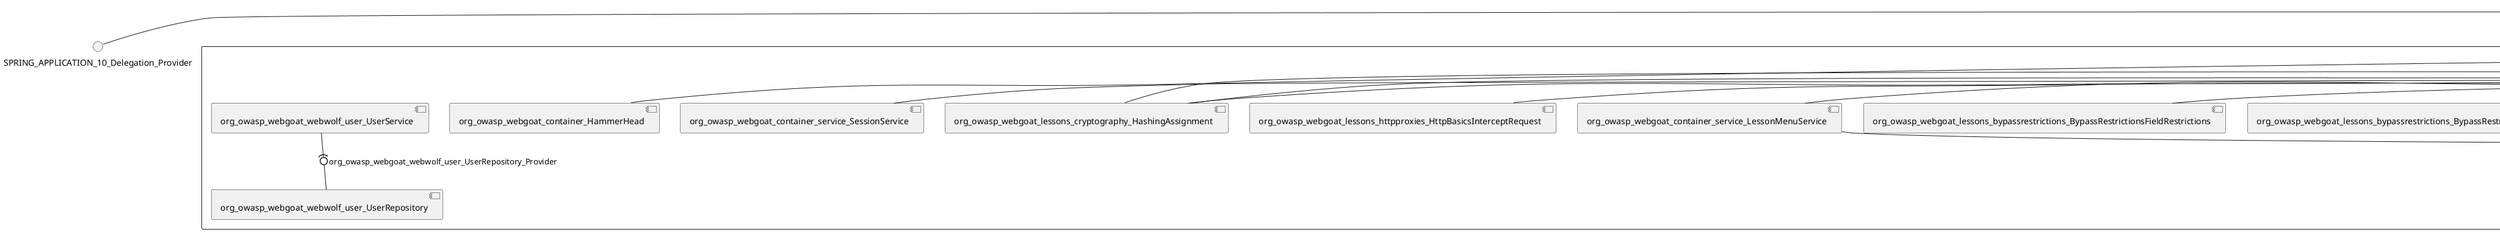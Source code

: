 @startuml
skinparam fixCircleLabelOverlapping true
skinparam componentStyle uml2
() SPRING_APPLICATION_10_Delegation_Provider
() SPRING_APPLICATION_11_Delegation_Provider
() SPRING_APPLICATION_2_Delegation_Provider
() SPRING_APPLICATION_3_Delegation_Provider
() SPRING_APPLICATION_4_Delegation_Provider
() SPRING_APPLICATION_5_Delegation_Provider
() SPRING_APPLICATION_6_Delegation_Provider
() SPRING_APPLICATION_7_Delegation_Provider
() SPRING_APPLICATION_8_Delegation_Provider
() SPRING_APPLICATION_9_Delegation_Provider
() SPRING_APPLICATION_BypassRestrictions_FieldRestrictions_POST_Delegation_Provider
() SPRING_APPLICATION_BypassRestrictions_frontendValidation_POST_Delegation_Provider
() SPRING_APPLICATION_ChromeDevTools_dummy_POST_Delegation_Provider
() SPRING_APPLICATION_ChromeDevTools_network_POST_Delegation_Provider
() SPRING_APPLICATION_CrossSiteScriptingStored_stored_xss_POST_Delegation_Provider
() SPRING_APPLICATION_CrossSiteScriptingStored_stored_xss_follow_up_POST_Delegation_Provider
() SPRING_APPLICATION_CrossSiteScripting_attack1_POST_Delegation_Provider
() SPRING_APPLICATION_CrossSiteScripting_attack3_POST_Delegation_Provider
() SPRING_APPLICATION_CrossSiteScripting_attack4_POST_Delegation_Provider
() SPRING_APPLICATION_CrossSiteScripting_attack5a_GET_Delegation_Provider
() SPRING_APPLICATION_CrossSiteScripting_attack6a_POST_Delegation_Provider
() SPRING_APPLICATION_CrossSiteScripting_dom_follow_up_POST_Delegation_Provider
() SPRING_APPLICATION_CrossSiteScripting_phone_home_xss_POST_Delegation_Provider
() SPRING_APPLICATION_CrossSiteScripting_quiz_GET_POST_Delegation_Provider
() SPRING_APPLICATION_Delegation_Provider
() SPRING_APPLICATION_GET_10_Delegation_Provider
() SPRING_APPLICATION_GET_11_Delegation_Provider
() SPRING_APPLICATION_GET_12_Delegation_Provider
() SPRING_APPLICATION_GET_13_Delegation_Provider
() SPRING_APPLICATION_GET_14_Delegation_Provider
() SPRING_APPLICATION_GET_2_Delegation_Provider
() SPRING_APPLICATION_GET_3_Delegation_Provider
() SPRING_APPLICATION_GET_4_Delegation_Provider
() SPRING_APPLICATION_GET_5_Delegation_Provider
() SPRING_APPLICATION_GET_6_Delegation_Provider
() SPRING_APPLICATION_GET_7_Delegation_Provider
() SPRING_APPLICATION_GET_8_Delegation_Provider
() SPRING_APPLICATION_GET_9_Delegation_Provider
() SPRING_APPLICATION_GET_Delegation_Provider
() SPRING_APPLICATION_HtmlTampering_task_POST_Delegation_Provider
() SPRING_APPLICATION_HttpBasics_attack1_POST_Delegation_Provider
() SPRING_APPLICATION_HttpBasics_attack2_POST_Delegation_Provider
() SPRING_APPLICATION_IDOR_diff_attributes_POST_Delegation_Provider
() SPRING_APPLICATION_IDOR_login_POST_Delegation_Provider
() SPRING_APPLICATION_IDOR_profile_alt_path_POST_Delegation_Provider
() SPRING_APPLICATION_InsecureDeserialization_task_POST_Delegation_Provider
() SPRING_APPLICATION_InsecureLogin_Delegation_Provider
() SPRING_APPLICATION_JWT_decode_POST_Delegation_Provider
() SPRING_APPLICATION_JWT_jku_Delegation_Provider
() SPRING_APPLICATION_JWT_kid_Delegation_Provider
() SPRING_APPLICATION_JWT_quiz_GET_POST_Delegation_Provider
() SPRING_APPLICATION_JWT_refresh_Delegation_Provider
() SPRING_APPLICATION_JWT_secret_POST_Delegation_Provider
() SPRING_APPLICATION_JWT_votings_Delegation_Provider
() SPRING_APPLICATION_LogSpoofing_log_bleeding_POST_Delegation_Provider
() SPRING_APPLICATION_LogSpoofing_log_spoofing_POST_Delegation_Provider
() SPRING_APPLICATION_POST_10_Delegation_Provider
() SPRING_APPLICATION_POST_11_Delegation_Provider
() SPRING_APPLICATION_POST_12_Delegation_Provider
() SPRING_APPLICATION_POST_13_Delegation_Provider
() SPRING_APPLICATION_POST_14_Delegation_Provider
() SPRING_APPLICATION_POST_15_Delegation_Provider
() SPRING_APPLICATION_POST_16_Delegation_Provider
() SPRING_APPLICATION_POST_17_Delegation_Provider
() SPRING_APPLICATION_POST_18_Delegation_Provider
() SPRING_APPLICATION_POST_2_Delegation_Provider
() SPRING_APPLICATION_POST_3_Delegation_Provider
() SPRING_APPLICATION_POST_4_Delegation_Provider
() SPRING_APPLICATION_POST_5_Delegation_Provider
() SPRING_APPLICATION_POST_6_Delegation_Provider
() SPRING_APPLICATION_POST_7_Delegation_Provider
() SPRING_APPLICATION_POST_8_Delegation_Provider
() SPRING_APPLICATION_POST_9_Delegation_Provider
() SPRING_APPLICATION_POST_Delegation_Provider
() SPRING_APPLICATION_PUT_Delegation_Provider
() SPRING_APPLICATION_PasswordReset_ForgotPassword_create_password_reset_link_POST_Delegation_Provider
() SPRING_APPLICATION_PasswordReset_SecurityQuestions_POST_Delegation_Provider
() SPRING_APPLICATION_PasswordReset_reset_Delegation_Provider
() SPRING_APPLICATION_PasswordReset_simple_mail_reset_POST_Delegation_Provider
() SPRING_APPLICATION_PathTraversal_profile_picture_GET_Delegation_Provider
() SPRING_APPLICATION_PathTraversal_profile_picture_fix_GET_Delegation_Provider
() SPRING_APPLICATION_PathTraversal_profile_upload_POST_Delegation_Provider
() SPRING_APPLICATION_PathTraversal_profile_upload_fix_POST_Delegation_Provider
() SPRING_APPLICATION_PathTraversal_profile_upload_remove_user_input_POST_Delegation_Provider
() SPRING_APPLICATION_PathTraversal_random_POST_Delegation_Provider
() SPRING_APPLICATION_PathTraversal_random_picture_GET_Delegation_Provider
() SPRING_APPLICATION_PathTraversal_zip_slip_Delegation_Provider
() SPRING_APPLICATION_SSRF_task1_POST_Delegation_Provider
() SPRING_APPLICATION_SSRF_task2_POST_Delegation_Provider
() SPRING_APPLICATION_SecurePasswords_assignment_POST_Delegation_Provider
() SPRING_APPLICATION_SqlInjectionAdvanced_attack6a_POST_Delegation_Provider
() SPRING_APPLICATION_SqlInjectionAdvanced_attack6b_POST_Delegation_Provider
() SPRING_APPLICATION_SqlInjectionAdvanced_challenge_Login_POST_Delegation_Provider
() SPRING_APPLICATION_SqlInjectionAdvanced_challenge_PUT_Delegation_Provider
() SPRING_APPLICATION_SqlInjectionAdvanced_quiz_GET_POST_Delegation_Provider
() SPRING_APPLICATION_SqlInjectionMitigations_attack10a_POST_Delegation_Provider
() SPRING_APPLICATION_SqlInjectionMitigations_attack10b_POST_Delegation_Provider
() SPRING_APPLICATION_SqlInjectionMitigations_attack12a_POST_Delegation_Provider
() SPRING_APPLICATION_SqlInjectionMitigations_servers_GET_Delegation_Provider
() SPRING_APPLICATION_SqlInjection_assignment5a_POST_Delegation_Provider
() SPRING_APPLICATION_SqlInjection_assignment5b_POST_Delegation_Provider
() SPRING_APPLICATION_SqlInjection_attack10_POST_Delegation_Provider
() SPRING_APPLICATION_SqlInjection_attack2_POST_Delegation_Provider
() SPRING_APPLICATION_SqlInjection_attack3_POST_Delegation_Provider
() SPRING_APPLICATION_SqlInjection_attack4_POST_Delegation_Provider
() SPRING_APPLICATION_SqlInjection_attack5_POST_Delegation_Provider
() SPRING_APPLICATION_SqlInjection_attack8_POST_Delegation_Provider
() SPRING_APPLICATION_SqlInjection_attack9_POST_Delegation_Provider
() SPRING_APPLICATION_SqlOnlyInputValidationOnKeywords_attack_POST_Delegation_Provider
() SPRING_APPLICATION_SqlOnlyInputValidation_attack_POST_Delegation_Provider
() SPRING_APPLICATION_VulnerableComponents_attack1_POST_Delegation_Provider
() SPRING_APPLICATION_WebWolf_GET_Delegation_Provider
() SPRING_APPLICATION_WebWolf_landing_Delegation_Provider
() SPRING_APPLICATION_WebWolf_mail_Delegation_Provider
() SPRING_APPLICATION_challenge_1_POST_Delegation_Provider
() SPRING_APPLICATION_challenge_5_POST_Delegation_Provider
() SPRING_APPLICATION_challenge_7_Delegation_Provider
() SPRING_APPLICATION_challenge_8_Delegation_Provider
() SPRING_APPLICATION_challenge_logo_Delegation_Provider
() SPRING_APPLICATION_cia_quiz_GET_POST_Delegation_Provider
() SPRING_APPLICATION_clientSideFiltering_attack1_POST_Delegation_Provider
() SPRING_APPLICATION_clientSideFiltering_challenge_store_coupons_GET_Delegation_Provider
() SPRING_APPLICATION_clientSideFiltering_getItForFree_POST_Delegation_Provider
() SPRING_APPLICATION_clientSideFiltering_salaries_GET_Delegation_Provider
() SPRING_APPLICATION_crypto_encoding_basic_auth_POST_Delegation_Provider
() SPRING_APPLICATION_crypto_encoding_xor_POST_Delegation_Provider
() SPRING_APPLICATION_crypto_hashing_POST_Delegation_Provider
() SPRING_APPLICATION_crypto_secure_defaults_POST_Delegation_Provider
() SPRING_APPLICATION_crypto_signing_verify_POST_Delegation_Provider
() SPRING_APPLICATION_csrf_feedback_message_POST_Delegation_Provider
() SPRING_APPLICATION_csrf_review_POST_Delegation_Provider
() SPRING_APPLICATION_files_GET_Delegation_Provider
() SPRING_APPLICATION_fileupload_POST_Delegation_Provider
() SPRING_APPLICATION_jwt_Delegation_Provider
() SPRING_APPLICATION_landing_Delegation_Provider
() SPRING_APPLICATION_lesson_template_Delegation_Provider
() SPRING_APPLICATION_login_oauth_mvc_GET_Delegation_Provider
() SPRING_APPLICATION_mail_DELETE_GET_POST_Delegation_Provider
() SPRING_APPLICATION_register_mvc_POST_Delegation_Provider
() SPRING_APPLICATION_registration_GET_Delegation_Provider
() SPRING_APPLICATION_requests_GET_Delegation_Provider
() SPRING_APPLICATION_scoreboard_data_GET_Delegation_Provider
() SPRING_APPLICATION_server_directory_GET_Delegation_Provider
() SPRING_APPLICATION_service_debug_labels_mvc_Delegation_Provider
() SPRING_APPLICATION_service_lessonoverview_mvc_GET_Delegation_Provider
() SPRING_APPLICATION_xxe_comments_GET_Delegation_Provider
rectangle System {
[org_owasp_webgoat_container_HammerHead] [[webgoat-webgoat.repository#_dqiKiLgxEe-AtaUvUV8ZNQ]]
[org_owasp_webgoat_container_WebWolfRedirect] [[webgoat-webgoat.repository#_dqiKiLgxEe-AtaUvUV8ZNQ]]
[org_owasp_webgoat_container_controller_StartLesson] [[webgoat-webgoat.repository#_dqiKiLgxEe-AtaUvUV8ZNQ]]
[org_owasp_webgoat_container_controller_Welcome] [[webgoat-webgoat.repository#_dqiKiLgxEe-AtaUvUV8ZNQ]]
[org_owasp_webgoat_container_i18n_PluginMessages_Provider] [[webgoat-webgoat.repository#_dqiKiLgxEe-AtaUvUV8ZNQ]]
[org_owasp_webgoat_container_report_ReportCardController] [[webgoat-webgoat.repository#_dqiKiLgxEe-AtaUvUV8ZNQ]]
[org_owasp_webgoat_container_service_EnvironmentService] [[webgoat-webgoat.repository#_dqiKiLgxEe-AtaUvUV8ZNQ]]
[org_owasp_webgoat_container_service_HintService] [[webgoat-webgoat.repository#_dqiKiLgxEe-AtaUvUV8ZNQ]]
[org_owasp_webgoat_container_service_LabelDebugService] [[webgoat-webgoat.repository#_dqiKiLgxEe-AtaUvUV8ZNQ]]
[org_owasp_webgoat_container_service_LabelService] [[webgoat-webgoat.repository#_dqiKiLgxEe-AtaUvUV8ZNQ]]
[org_owasp_webgoat_container_service_LessonInfoService] [[webgoat-webgoat.repository#_dqiKiLgxEe-AtaUvUV8ZNQ]]
[org_owasp_webgoat_container_service_LessonMenuService] [[webgoat-webgoat.repository#_dqiKiLgxEe-AtaUvUV8ZNQ]]
[org_owasp_webgoat_container_service_LessonProgressService] [[webgoat-webgoat.repository#_dqiKiLgxEe-AtaUvUV8ZNQ]]
[org_owasp_webgoat_container_service_RestartLessonService] [[webgoat-webgoat.repository#_dqiKiLgxEe-AtaUvUV8ZNQ]]
[org_owasp_webgoat_container_service_SessionService] [[webgoat-webgoat.repository#_dqiKiLgxEe-AtaUvUV8ZNQ]]
[org_owasp_webgoat_container_session_LessonSession_Provider] [[webgoat-webgoat.repository#_dqiKiLgxEe-AtaUvUV8ZNQ]]
[org_owasp_webgoat_container_users_RegistrationController] [[webgoat-webgoat.repository#_dqiKiLgxEe-AtaUvUV8ZNQ]]
[org_owasp_webgoat_container_users_Scoreboard] [[webgoat-webgoat.repository#_dqiKiLgxEe-AtaUvUV8ZNQ]]
[org_owasp_webgoat_container_users_UserProgressRepository] [[webgoat-webgoat.repository#_dqiKiLgxEe-AtaUvUV8ZNQ]]
[org_owasp_webgoat_container_users_UserRepository] [[webgoat-webgoat.repository#_dqiKiLgxEe-AtaUvUV8ZNQ]]
[org_owasp_webgoat_container_users_UserService] [[webgoat-webgoat.repository#_dqiKiLgxEe-AtaUvUV8ZNQ]]
[org_owasp_webgoat_lessons_authbypass_VerifyAccount] [[webgoat-webgoat.repository#_dqiKiLgxEe-AtaUvUV8ZNQ]]
[org_owasp_webgoat_lessons_bypassrestrictions_BypassRestrictionsFieldRestrictions] [[webgoat-webgoat.repository#_dqiKiLgxEe-AtaUvUV8ZNQ]]
[org_owasp_webgoat_lessons_bypassrestrictions_BypassRestrictionsFrontendValidation] [[webgoat-webgoat.repository#_dqiKiLgxEe-AtaUvUV8ZNQ]]
[org_owasp_webgoat_lessons_challenges_FlagController] [[webgoat-webgoat.repository#_dqiKiLgxEe-AtaUvUV8ZNQ]]
[org_owasp_webgoat_lessons_challenges_challenge1_Assignment1] [[webgoat-webgoat.repository#_dqiKiLgxEe-AtaUvUV8ZNQ]]
[org_owasp_webgoat_lessons_challenges_challenge1_ImageServlet] [[webgoat-webgoat.repository#_dqiKiLgxEe-AtaUvUV8ZNQ]]
[org_owasp_webgoat_lessons_challenges_challenge5_Assignment5] [[webgoat-webgoat.repository#_dqiKiLgxEe-AtaUvUV8ZNQ]]
[org_owasp_webgoat_lessons_challenges_challenge7_Assignment7] [[webgoat-webgoat.repository#_dqiKiLgxEe-AtaUvUV8ZNQ]]
[org_owasp_webgoat_lessons_challenges_challenge8_Assignment8] [[webgoat-webgoat.repository#_dqiKiLgxEe-AtaUvUV8ZNQ]]
[org_owasp_webgoat_lessons_chromedevtools_NetworkDummy] [[webgoat-webgoat.repository#_dqiKiLgxEe-AtaUvUV8ZNQ]]
[org_owasp_webgoat_lessons_chromedevtools_NetworkLesson] [[webgoat-webgoat.repository#_dqiKiLgxEe-AtaUvUV8ZNQ]]
[org_owasp_webgoat_lessons_cia_CIAQuiz] [[webgoat-webgoat.repository#_dqiKiLgxEe-AtaUvUV8ZNQ]]
[org_owasp_webgoat_lessons_clientsidefiltering_ClientSideFilteringAssignment] [[webgoat-webgoat.repository#_dqiKiLgxEe-AtaUvUV8ZNQ]]
[org_owasp_webgoat_lessons_clientsidefiltering_ClientSideFilteringFreeAssignment] [[webgoat-webgoat.repository#_dqiKiLgxEe-AtaUvUV8ZNQ]]
[org_owasp_webgoat_lessons_clientsidefiltering_Salaries] [[webgoat-webgoat.repository#_dqiKiLgxEe-AtaUvUV8ZNQ]]
[org_owasp_webgoat_lessons_clientsidefiltering_ShopEndpoint] [[webgoat-webgoat.repository#_dqiKiLgxEe-AtaUvUV8ZNQ]]
[org_owasp_webgoat_lessons_cryptography_EncodingAssignment] [[webgoat-webgoat.repository#_dqiKiLgxEe-AtaUvUV8ZNQ]]
[org_owasp_webgoat_lessons_cryptography_HashingAssignment] [[webgoat-webgoat.repository#_dqiKiLgxEe-AtaUvUV8ZNQ]]
[org_owasp_webgoat_lessons_cryptography_SecureDefaultsAssignment] [[webgoat-webgoat.repository#_dqiKiLgxEe-AtaUvUV8ZNQ]]
[org_owasp_webgoat_lessons_cryptography_SigningAssignment] [[webgoat-webgoat.repository#_dqiKiLgxEe-AtaUvUV8ZNQ]]
[org_owasp_webgoat_lessons_cryptography_XOREncodingAssignment] [[webgoat-webgoat.repository#_dqiKiLgxEe-AtaUvUV8ZNQ]]
[org_owasp_webgoat_lessons_csrf_CSRFConfirmFlag1] [[webgoat-webgoat.repository#_dqiKiLgxEe-AtaUvUV8ZNQ]]
[org_owasp_webgoat_lessons_csrf_CSRFFeedback] [[webgoat-webgoat.repository#_dqiKiLgxEe-AtaUvUV8ZNQ]]
[org_owasp_webgoat_lessons_csrf_CSRFGetFlag] [[webgoat-webgoat.repository#_dqiKiLgxEe-AtaUvUV8ZNQ]]
[org_owasp_webgoat_lessons_csrf_CSRFLogin] [[webgoat-webgoat.repository#_dqiKiLgxEe-AtaUvUV8ZNQ]]
[org_owasp_webgoat_lessons_csrf_ForgedReviews] [[webgoat-webgoat.repository#_dqiKiLgxEe-AtaUvUV8ZNQ]]
[org_owasp_webgoat_lessons_deserialization_InsecureDeserializationTask] [[webgoat-webgoat.repository#_dqiKiLgxEe-AtaUvUV8ZNQ]]
[org_owasp_webgoat_lessons_hijacksession_HijackSessionAssignment] [[webgoat-webgoat.repository#_dqiKiLgxEe-AtaUvUV8ZNQ]]
[org_owasp_webgoat_lessons_htmltampering_HtmlTamperingTask] [[webgoat-webgoat.repository#_dqiKiLgxEe-AtaUvUV8ZNQ]]
[org_owasp_webgoat_lessons_httpbasics_HttpBasicsLesson] [[webgoat-webgoat.repository#_dqiKiLgxEe-AtaUvUV8ZNQ]]
[org_owasp_webgoat_lessons_httpbasics_HttpBasicsQuiz] [[webgoat-webgoat.repository#_dqiKiLgxEe-AtaUvUV8ZNQ]]
[org_owasp_webgoat_lessons_httpproxies_HttpBasicsInterceptRequest] [[webgoat-webgoat.repository#_dqiKiLgxEe-AtaUvUV8ZNQ]]
[org_owasp_webgoat_lessons_idor_IDORDiffAttributes] [[webgoat-webgoat.repository#_dqiKiLgxEe-AtaUvUV8ZNQ]]
[org_owasp_webgoat_lessons_idor_IDOREditOtherProfile] [[webgoat-webgoat.repository#_dqiKiLgxEe-AtaUvUV8ZNQ]]
[org_owasp_webgoat_lessons_idor_IDORLogin] [[webgoat-webgoat.repository#_dqiKiLgxEe-AtaUvUV8ZNQ]]
[org_owasp_webgoat_lessons_idor_IDORViewOtherProfile] [[webgoat-webgoat.repository#_dqiKiLgxEe-AtaUvUV8ZNQ]]
[org_owasp_webgoat_lessons_idor_IDORViewOwnProfile] [[webgoat-webgoat.repository#_dqiKiLgxEe-AtaUvUV8ZNQ]]
[org_owasp_webgoat_lessons_idor_IDORViewOwnProfileAltUrl] [[webgoat-webgoat.repository#_dqiKiLgxEe-AtaUvUV8ZNQ]]
[org_owasp_webgoat_lessons_insecurelogin_InsecureLoginTask] [[webgoat-webgoat.repository#_dqiKiLgxEe-AtaUvUV8ZNQ]]
[org_owasp_webgoat_lessons_jwt_JWTDecodeEndpoint] [[webgoat-webgoat.repository#_dqiKiLgxEe-AtaUvUV8ZNQ]]
[org_owasp_webgoat_lessons_jwt_JWTQuiz] [[webgoat-webgoat.repository#_dqiKiLgxEe-AtaUvUV8ZNQ]]
[org_owasp_webgoat_lessons_jwt_JWTRefreshEndpoint] [[webgoat-webgoat.repository#_dqiKiLgxEe-AtaUvUV8ZNQ]]
[org_owasp_webgoat_lessons_jwt_JWTSecretKeyEndpoint] [[webgoat-webgoat.repository#_dqiKiLgxEe-AtaUvUV8ZNQ]]
[org_owasp_webgoat_lessons_jwt_JWTVotesEndpoint] [[webgoat-webgoat.repository#_dqiKiLgxEe-AtaUvUV8ZNQ]]
[org_owasp_webgoat_lessons_jwt_claimmisuse_JWTHeaderJKUEndpoint] [[webgoat-webgoat.repository#_dqiKiLgxEe-AtaUvUV8ZNQ]]
[org_owasp_webgoat_lessons_jwt_claimmisuse_JWTHeaderKIDEndpoint] [[webgoat-webgoat.repository#_dqiKiLgxEe-AtaUvUV8ZNQ]]
[org_owasp_webgoat_lessons_lessontemplate_SampleAttack] [[webgoat-webgoat.repository#_dqiKiLgxEe-AtaUvUV8ZNQ]]
[org_owasp_webgoat_lessons_logging_LogBleedingTask] [[webgoat-webgoat.repository#_dqiKiLgxEe-AtaUvUV8ZNQ]]
[org_owasp_webgoat_lessons_logging_LogSpoofingTask] [[webgoat-webgoat.repository#_dqiKiLgxEe-AtaUvUV8ZNQ]]
[org_owasp_webgoat_lessons_missingac_MissingFunctionACHiddenMenus] [[webgoat-webgoat.repository#_dqiKiLgxEe-AtaUvUV8ZNQ]]
[org_owasp_webgoat_lessons_missingac_MissingFunctionACUsers] [[webgoat-webgoat.repository#_dqiKiLgxEe-AtaUvUV8ZNQ]]
[org_owasp_webgoat_lessons_missingac_MissingFunctionACYourHash] [[webgoat-webgoat.repository#_dqiKiLgxEe-AtaUvUV8ZNQ]]
[org_owasp_webgoat_lessons_missingac_MissingFunctionACYourHashAdmin] [[webgoat-webgoat.repository#_dqiKiLgxEe-AtaUvUV8ZNQ]]
[org_owasp_webgoat_lessons_passwordreset_QuestionsAssignment] [[webgoat-webgoat.repository#_dqiKiLgxEe-AtaUvUV8ZNQ]]
[org_owasp_webgoat_lessons_passwordreset_ResetLinkAssignment] [[webgoat-webgoat.repository#_dqiKiLgxEe-AtaUvUV8ZNQ]]
[org_owasp_webgoat_lessons_passwordreset_ResetLinkAssignmentForgotPassword] [[webgoat-webgoat.repository#_dqiKiLgxEe-AtaUvUV8ZNQ]]
[org_owasp_webgoat_lessons_passwordreset_SecurityQuestionAssignment] [[webgoat-webgoat.repository#_dqiKiLgxEe-AtaUvUV8ZNQ]]
[org_owasp_webgoat_lessons_passwordreset_SimpleMailAssignment] [[webgoat-webgoat.repository#_dqiKiLgxEe-AtaUvUV8ZNQ]]
[org_owasp_webgoat_lessons_pathtraversal_ProfileUpload] [[webgoat-webgoat.repository#_dqiKiLgxEe-AtaUvUV8ZNQ]]
[org_owasp_webgoat_lessons_pathtraversal_ProfileUploadFix] [[webgoat-webgoat.repository#_dqiKiLgxEe-AtaUvUV8ZNQ]]
[org_owasp_webgoat_lessons_pathtraversal_ProfileUploadRemoveUserInput] [[webgoat-webgoat.repository#_dqiKiLgxEe-AtaUvUV8ZNQ]]
[org_owasp_webgoat_lessons_pathtraversal_ProfileUploadRetrieval] [[webgoat-webgoat.repository#_dqiKiLgxEe-AtaUvUV8ZNQ]]
[org_owasp_webgoat_lessons_pathtraversal_ProfileZipSlip] [[webgoat-webgoat.repository#_dqiKiLgxEe-AtaUvUV8ZNQ]]
[org_owasp_webgoat_lessons_securepasswords_SecurePasswordsAssignment] [[webgoat-webgoat.repository#_dqiKiLgxEe-AtaUvUV8ZNQ]]
[org_owasp_webgoat_lessons_spoofcookie_SpoofCookieAssignment] [[webgoat-webgoat.repository#_dqiKiLgxEe-AtaUvUV8ZNQ]]
[org_owasp_webgoat_lessons_sqlinjection_advanced_SqlInjectionChallenge] [[webgoat-webgoat.repository#_dqiKiLgxEe-AtaUvUV8ZNQ]]
[org_owasp_webgoat_lessons_sqlinjection_advanced_SqlInjectionChallengeLogin] [[webgoat-webgoat.repository#_dqiKiLgxEe-AtaUvUV8ZNQ]]
[org_owasp_webgoat_lessons_sqlinjection_advanced_SqlInjectionLesson6a] [[webgoat-webgoat.repository#_dqiKiLgxEe-AtaUvUV8ZNQ]]
[org_owasp_webgoat_lessons_sqlinjection_advanced_SqlInjectionLesson6b] [[webgoat-webgoat.repository#_dqiKiLgxEe-AtaUvUV8ZNQ]]
[org_owasp_webgoat_lessons_sqlinjection_advanced_SqlInjectionQuiz] [[webgoat-webgoat.repository#_dqiKiLgxEe-AtaUvUV8ZNQ]]
[org_owasp_webgoat_lessons_sqlinjection_introduction_SqlInjectionLesson10] [[webgoat-webgoat.repository#_dqiKiLgxEe-AtaUvUV8ZNQ]]
[org_owasp_webgoat_lessons_sqlinjection_introduction_SqlInjectionLesson2] [[webgoat-webgoat.repository#_dqiKiLgxEe-AtaUvUV8ZNQ]]
[org_owasp_webgoat_lessons_sqlinjection_introduction_SqlInjectionLesson3] [[webgoat-webgoat.repository#_dqiKiLgxEe-AtaUvUV8ZNQ]]
[org_owasp_webgoat_lessons_sqlinjection_introduction_SqlInjectionLesson4] [[webgoat-webgoat.repository#_dqiKiLgxEe-AtaUvUV8ZNQ]]
[org_owasp_webgoat_lessons_sqlinjection_introduction_SqlInjectionLesson5] [[webgoat-webgoat.repository#_dqiKiLgxEe-AtaUvUV8ZNQ]]
[org_owasp_webgoat_lessons_sqlinjection_introduction_SqlInjectionLesson5a] [[webgoat-webgoat.repository#_dqiKiLgxEe-AtaUvUV8ZNQ]]
[org_owasp_webgoat_lessons_sqlinjection_introduction_SqlInjectionLesson5b] [[webgoat-webgoat.repository#_dqiKiLgxEe-AtaUvUV8ZNQ]]
[org_owasp_webgoat_lessons_sqlinjection_introduction_SqlInjectionLesson8] [[webgoat-webgoat.repository#_dqiKiLgxEe-AtaUvUV8ZNQ]]
[org_owasp_webgoat_lessons_sqlinjection_introduction_SqlInjectionLesson9] [[webgoat-webgoat.repository#_dqiKiLgxEe-AtaUvUV8ZNQ]]
[org_owasp_webgoat_lessons_sqlinjection_mitigation_Servers] [[webgoat-webgoat.repository#_dqiKiLgxEe-AtaUvUV8ZNQ]]
[org_owasp_webgoat_lessons_sqlinjection_mitigation_SqlInjectionLesson10a] [[webgoat-webgoat.repository#_dqiKiLgxEe-AtaUvUV8ZNQ]]
[org_owasp_webgoat_lessons_sqlinjection_mitigation_SqlInjectionLesson10b] [[webgoat-webgoat.repository#_dqiKiLgxEe-AtaUvUV8ZNQ]]
[org_owasp_webgoat_lessons_sqlinjection_mitigation_SqlInjectionLesson13] [[webgoat-webgoat.repository#_dqiKiLgxEe-AtaUvUV8ZNQ]]
[org_owasp_webgoat_lessons_sqlinjection_mitigation_SqlOnlyInputValidation] [[webgoat-webgoat.repository#_dqiKiLgxEe-AtaUvUV8ZNQ]]
[org_owasp_webgoat_lessons_sqlinjection_mitigation_SqlOnlyInputValidationOnKeywords] [[webgoat-webgoat.repository#_dqiKiLgxEe-AtaUvUV8ZNQ]]
[org_owasp_webgoat_lessons_ssrf_SSRFTask1] [[webgoat-webgoat.repository#_dqiKiLgxEe-AtaUvUV8ZNQ]]
[org_owasp_webgoat_lessons_ssrf_SSRFTask2] [[webgoat-webgoat.repository#_dqiKiLgxEe-AtaUvUV8ZNQ]]
[org_owasp_webgoat_lessons_vulnerablecomponents_VulnerableComponentsLesson] [[webgoat-webgoat.repository#_dqiKiLgxEe-AtaUvUV8ZNQ]]
[org_owasp_webgoat_lessons_webwolfintroduction_LandingAssignment] [[webgoat-webgoat.repository#_dqiKiLgxEe-AtaUvUV8ZNQ]]
[org_owasp_webgoat_lessons_webwolfintroduction_MailAssignment] [[webgoat-webgoat.repository#_dqiKiLgxEe-AtaUvUV8ZNQ]]
[org_owasp_webgoat_lessons_xss_CrossSiteScriptingLesson1] [[webgoat-webgoat.repository#_dqiKiLgxEe-AtaUvUV8ZNQ]]
[org_owasp_webgoat_lessons_xss_CrossSiteScriptingLesson5a] [[webgoat-webgoat.repository#_dqiKiLgxEe-AtaUvUV8ZNQ]]
[org_owasp_webgoat_lessons_xss_CrossSiteScriptingLesson6a] [[webgoat-webgoat.repository#_dqiKiLgxEe-AtaUvUV8ZNQ]]
[org_owasp_webgoat_lessons_xss_CrossSiteScriptingQuiz] [[webgoat-webgoat.repository#_dqiKiLgxEe-AtaUvUV8ZNQ]]
[org_owasp_webgoat_lessons_xss_DOMCrossSiteScripting] [[webgoat-webgoat.repository#_dqiKiLgxEe-AtaUvUV8ZNQ]]
[org_owasp_webgoat_lessons_xss_DOMCrossSiteScriptingVerifier] [[webgoat-webgoat.repository#_dqiKiLgxEe-AtaUvUV8ZNQ]]
[org_owasp_webgoat_lessons_xss_mitigation_CrossSiteScriptingLesson3] [[webgoat-webgoat.repository#_dqiKiLgxEe-AtaUvUV8ZNQ]]
[org_owasp_webgoat_lessons_xss_mitigation_CrossSiteScriptingLesson4] [[webgoat-webgoat.repository#_dqiKiLgxEe-AtaUvUV8ZNQ]]
[org_owasp_webgoat_lessons_xss_stored_StoredCrossSiteScriptingVerifier] [[webgoat-webgoat.repository#_dqiKiLgxEe-AtaUvUV8ZNQ]]
[org_owasp_webgoat_lessons_xss_stored_StoredXssComments] [[webgoat-webgoat.repository#_dqiKiLgxEe-AtaUvUV8ZNQ]]
[org_owasp_webgoat_lessons_xxe_BlindSendFileAssignment] [[webgoat-webgoat.repository#_dqiKiLgxEe-AtaUvUV8ZNQ]]
[org_owasp_webgoat_lessons_xxe_CommentsEndpoint] [[webgoat-webgoat.repository#_dqiKiLgxEe-AtaUvUV8ZNQ]]
[org_owasp_webgoat_lessons_xxe_ContentTypeAssignment] [[webgoat-webgoat.repository#_dqiKiLgxEe-AtaUvUV8ZNQ]]
[org_owasp_webgoat_lessons_xxe_SimpleXXE] [[webgoat-webgoat.repository#_dqiKiLgxEe-AtaUvUV8ZNQ]]
[org_owasp_webgoat_webwolf_FileServer] [[webgoat-webgoat.repository#_dqiKiLgxEe-AtaUvUV8ZNQ]]
[org_owasp_webgoat_webwolf_jwt_JWTController] [[webgoat-webgoat.repository#_dqiKiLgxEe-AtaUvUV8ZNQ]]
[org_owasp_webgoat_webwolf_mailbox_MailboxController] [[webgoat-webgoat.repository#_dqiKiLgxEe-AtaUvUV8ZNQ]]
[org_owasp_webgoat_webwolf_mailbox_MailboxRepository] [[webgoat-webgoat.repository#_dqiKiLgxEe-AtaUvUV8ZNQ]]
[org_owasp_webgoat_webwolf_requests_LandingPage] [[webgoat-webgoat.repository#_dqiKiLgxEe-AtaUvUV8ZNQ]]
[org_owasp_webgoat_webwolf_requests_Requests] [[webgoat-webgoat.repository#_dqiKiLgxEe-AtaUvUV8ZNQ]]
[org_owasp_webgoat_webwolf_user_UserRepository] [[webgoat-webgoat.repository#_dqiKiLgxEe-AtaUvUV8ZNQ]]
[org_owasp_webgoat_webwolf_user_UserService] [[webgoat-webgoat.repository#_dqiKiLgxEe-AtaUvUV8ZNQ]]
port SPRING_APPLICATION_10_Provider
SPRING_APPLICATION_10_Delegation_Provider - SPRING_APPLICATION_10_Provider
SPRING_APPLICATION_10_Provider - [org_owasp_webgoat_lessons_cryptography_HashingAssignment]
port SPRING_APPLICATION_11_Provider
SPRING_APPLICATION_11_Delegation_Provider - SPRING_APPLICATION_11_Provider
SPRING_APPLICATION_11_Provider - [org_owasp_webgoat_lessons_xxe_SimpleXXE]
port SPRING_APPLICATION_2_Provider
SPRING_APPLICATION_2_Delegation_Provider - SPRING_APPLICATION_2_Provider
SPRING_APPLICATION_2_Provider - [org_owasp_webgoat_container_HammerHead]
port SPRING_APPLICATION_3_Provider
SPRING_APPLICATION_3_Delegation_Provider - SPRING_APPLICATION_3_Provider
SPRING_APPLICATION_3_Provider - [org_owasp_webgoat_lessons_jwt_JWTSecretKeyEndpoint]
port SPRING_APPLICATION_4_Provider
SPRING_APPLICATION_4_Delegation_Provider - SPRING_APPLICATION_4_Provider
SPRING_APPLICATION_4_Provider - [org_owasp_webgoat_container_service_SessionService]
port SPRING_APPLICATION_5_Provider
SPRING_APPLICATION_5_Delegation_Provider - SPRING_APPLICATION_5_Provider
SPRING_APPLICATION_5_Provider - [org_owasp_webgoat_lessons_cryptography_HashingAssignment]
port SPRING_APPLICATION_6_Provider
SPRING_APPLICATION_6_Delegation_Provider - SPRING_APPLICATION_6_Provider
SPRING_APPLICATION_6_Provider - [org_owasp_webgoat_lessons_httpproxies_HttpBasicsInterceptRequest]
port SPRING_APPLICATION_7_Provider
SPRING_APPLICATION_7_Delegation_Provider - SPRING_APPLICATION_7_Provider
SPRING_APPLICATION_7_Provider - [org_owasp_webgoat_container_service_LessonMenuService]
port SPRING_APPLICATION_8_Provider
SPRING_APPLICATION_8_Delegation_Provider - SPRING_APPLICATION_8_Provider
SPRING_APPLICATION_8_Provider - [org_owasp_webgoat_container_service_LabelDebugService]
port SPRING_APPLICATION_9_Provider
SPRING_APPLICATION_9_Delegation_Provider - SPRING_APPLICATION_9_Provider
SPRING_APPLICATION_9_Provider - [org_owasp_webgoat_webwolf_FileServer]
port SPRING_APPLICATION_BypassRestrictions_FieldRestrictions_POST_Provider
SPRING_APPLICATION_BypassRestrictions_FieldRestrictions_POST_Delegation_Provider - SPRING_APPLICATION_BypassRestrictions_FieldRestrictions_POST_Provider
SPRING_APPLICATION_BypassRestrictions_FieldRestrictions_POST_Provider - [org_owasp_webgoat_lessons_bypassrestrictions_BypassRestrictionsFieldRestrictions]
port SPRING_APPLICATION_BypassRestrictions_frontendValidation_POST_Provider
SPRING_APPLICATION_BypassRestrictions_frontendValidation_POST_Delegation_Provider - SPRING_APPLICATION_BypassRestrictions_frontendValidation_POST_Provider
SPRING_APPLICATION_BypassRestrictions_frontendValidation_POST_Provider - [org_owasp_webgoat_lessons_bypassrestrictions_BypassRestrictionsFrontendValidation]
port SPRING_APPLICATION_ChromeDevTools_dummy_POST_Provider
SPRING_APPLICATION_ChromeDevTools_dummy_POST_Delegation_Provider - SPRING_APPLICATION_ChromeDevTools_dummy_POST_Provider
SPRING_APPLICATION_ChromeDevTools_dummy_POST_Provider - [org_owasp_webgoat_lessons_chromedevtools_NetworkDummy]
port SPRING_APPLICATION_ChromeDevTools_network_POST_Provider
SPRING_APPLICATION_ChromeDevTools_network_POST_Delegation_Provider - SPRING_APPLICATION_ChromeDevTools_network_POST_Provider
SPRING_APPLICATION_ChromeDevTools_network_POST_Provider - [org_owasp_webgoat_lessons_chromedevtools_NetworkLesson]
port SPRING_APPLICATION_CrossSiteScriptingStored_stored_xss_POST_Provider
SPRING_APPLICATION_CrossSiteScriptingStored_stored_xss_POST_Delegation_Provider - SPRING_APPLICATION_CrossSiteScriptingStored_stored_xss_POST_Provider
SPRING_APPLICATION_CrossSiteScriptingStored_stored_xss_POST_Provider - [org_owasp_webgoat_lessons_xss_stored_StoredXssComments]
port SPRING_APPLICATION_CrossSiteScriptingStored_stored_xss_follow_up_POST_Provider
SPRING_APPLICATION_CrossSiteScriptingStored_stored_xss_follow_up_POST_Delegation_Provider - SPRING_APPLICATION_CrossSiteScriptingStored_stored_xss_follow_up_POST_Provider
SPRING_APPLICATION_CrossSiteScriptingStored_stored_xss_follow_up_POST_Provider - [org_owasp_webgoat_lessons_xss_stored_StoredCrossSiteScriptingVerifier]
port SPRING_APPLICATION_CrossSiteScripting_attack1_POST_Provider
SPRING_APPLICATION_CrossSiteScripting_attack1_POST_Delegation_Provider - SPRING_APPLICATION_CrossSiteScripting_attack1_POST_Provider
SPRING_APPLICATION_CrossSiteScripting_attack1_POST_Provider - [org_owasp_webgoat_lessons_xss_CrossSiteScriptingLesson1]
port SPRING_APPLICATION_CrossSiteScripting_attack3_POST_Provider
SPRING_APPLICATION_CrossSiteScripting_attack3_POST_Delegation_Provider - SPRING_APPLICATION_CrossSiteScripting_attack3_POST_Provider
SPRING_APPLICATION_CrossSiteScripting_attack3_POST_Provider - [org_owasp_webgoat_lessons_xss_mitigation_CrossSiteScriptingLesson3]
port SPRING_APPLICATION_CrossSiteScripting_attack4_POST_Provider
SPRING_APPLICATION_CrossSiteScripting_attack4_POST_Delegation_Provider - SPRING_APPLICATION_CrossSiteScripting_attack4_POST_Provider
SPRING_APPLICATION_CrossSiteScripting_attack4_POST_Provider - [org_owasp_webgoat_lessons_xss_mitigation_CrossSiteScriptingLesson4]
port SPRING_APPLICATION_CrossSiteScripting_attack5a_GET_Provider
SPRING_APPLICATION_CrossSiteScripting_attack5a_GET_Delegation_Provider - SPRING_APPLICATION_CrossSiteScripting_attack5a_GET_Provider
SPRING_APPLICATION_CrossSiteScripting_attack5a_GET_Provider - [org_owasp_webgoat_lessons_xss_CrossSiteScriptingLesson5a]
port SPRING_APPLICATION_CrossSiteScripting_attack6a_POST_Provider
SPRING_APPLICATION_CrossSiteScripting_attack6a_POST_Delegation_Provider - SPRING_APPLICATION_CrossSiteScripting_attack6a_POST_Provider
SPRING_APPLICATION_CrossSiteScripting_attack6a_POST_Provider - [org_owasp_webgoat_lessons_xss_CrossSiteScriptingLesson6a]
port SPRING_APPLICATION_CrossSiteScripting_dom_follow_up_POST_Provider
SPRING_APPLICATION_CrossSiteScripting_dom_follow_up_POST_Delegation_Provider - SPRING_APPLICATION_CrossSiteScripting_dom_follow_up_POST_Provider
SPRING_APPLICATION_CrossSiteScripting_dom_follow_up_POST_Provider - [org_owasp_webgoat_lessons_xss_DOMCrossSiteScriptingVerifier]
port SPRING_APPLICATION_CrossSiteScripting_phone_home_xss_POST_Provider
SPRING_APPLICATION_CrossSiteScripting_phone_home_xss_POST_Delegation_Provider - SPRING_APPLICATION_CrossSiteScripting_phone_home_xss_POST_Provider
SPRING_APPLICATION_CrossSiteScripting_phone_home_xss_POST_Provider - [org_owasp_webgoat_lessons_xss_DOMCrossSiteScripting]
port SPRING_APPLICATION_CrossSiteScripting_quiz_GET_POST_Provider
SPRING_APPLICATION_CrossSiteScripting_quiz_GET_POST_Delegation_Provider - SPRING_APPLICATION_CrossSiteScripting_quiz_GET_POST_Provider
SPRING_APPLICATION_CrossSiteScripting_quiz_GET_POST_Provider - [org_owasp_webgoat_lessons_xss_CrossSiteScriptingQuiz]
port SPRING_APPLICATION_Provider
SPRING_APPLICATION_Delegation_Provider - SPRING_APPLICATION_Provider
SPRING_APPLICATION_Provider - [org_owasp_webgoat_lessons_cryptography_SigningAssignment]
port SPRING_APPLICATION_GET_10_Provider
SPRING_APPLICATION_GET_10_Delegation_Provider - SPRING_APPLICATION_GET_10_Provider
SPRING_APPLICATION_GET_10_Provider - [org_owasp_webgoat_container_service_RestartLessonService]
port SPRING_APPLICATION_GET_11_Provider
SPRING_APPLICATION_GET_11_Delegation_Provider - SPRING_APPLICATION_GET_11_Provider
SPRING_APPLICATION_GET_11_Provider - [org_owasp_webgoat_container_service_HintService]
port SPRING_APPLICATION_GET_12_Provider
SPRING_APPLICATION_GET_12_Delegation_Provider - SPRING_APPLICATION_GET_12_Provider
SPRING_APPLICATION_GET_12_Provider - [org_owasp_webgoat_lessons_missingac_MissingFunctionACUsers]
port SPRING_APPLICATION_GET_13_Provider
SPRING_APPLICATION_GET_13_Delegation_Provider - SPRING_APPLICATION_GET_13_Provider
SPRING_APPLICATION_GET_13_Provider - [org_owasp_webgoat_lessons_idor_IDORViewOtherProfile]
port SPRING_APPLICATION_GET_14_Provider
SPRING_APPLICATION_GET_14_Delegation_Provider - SPRING_APPLICATION_GET_14_Provider
SPRING_APPLICATION_GET_14_Provider - [org_owasp_webgoat_container_service_LessonInfoService]
port SPRING_APPLICATION_GET_2_Provider
SPRING_APPLICATION_GET_2_Delegation_Provider - SPRING_APPLICATION_GET_2_Provider
SPRING_APPLICATION_GET_2_Provider - [org_owasp_webgoat_container_controller_StartLesson]
port SPRING_APPLICATION_GET_3_Provider
SPRING_APPLICATION_GET_3_Delegation_Provider - SPRING_APPLICATION_GET_3_Provider
SPRING_APPLICATION_GET_3_Provider - [org_owasp_webgoat_container_service_LabelService]
port SPRING_APPLICATION_GET_4_Provider
SPRING_APPLICATION_GET_4_Delegation_Provider - SPRING_APPLICATION_GET_4_Provider
SPRING_APPLICATION_GET_4_Provider - [org_owasp_webgoat_lessons_csrf_ForgedReviews]
port SPRING_APPLICATION_GET_5_Provider
SPRING_APPLICATION_GET_5_Delegation_Provider - SPRING_APPLICATION_GET_5_Provider
SPRING_APPLICATION_GET_5_Provider - [org_owasp_webgoat_lessons_idor_IDORViewOwnProfile]
port SPRING_APPLICATION_GET_6_Provider
SPRING_APPLICATION_GET_6_Delegation_Provider - SPRING_APPLICATION_GET_6_Provider
SPRING_APPLICATION_GET_6_Provider - [org_owasp_webgoat_lessons_xss_stored_StoredXssComments]
port SPRING_APPLICATION_GET_7_Provider
SPRING_APPLICATION_GET_7_Delegation_Provider - SPRING_APPLICATION_GET_7_Provider
SPRING_APPLICATION_GET_7_Provider - [org_owasp_webgoat_container_report_ReportCardController]
port SPRING_APPLICATION_GET_8_Provider
SPRING_APPLICATION_GET_8_Delegation_Provider - SPRING_APPLICATION_GET_8_Provider
SPRING_APPLICATION_GET_8_Provider - [org_owasp_webgoat_lessons_spoofcookie_SpoofCookieAssignment]
port SPRING_APPLICATION_GET_9_Provider
SPRING_APPLICATION_GET_9_Delegation_Provider - SPRING_APPLICATION_GET_9_Provider
SPRING_APPLICATION_GET_9_Provider - [org_owasp_webgoat_lessons_cryptography_EncodingAssignment]
port SPRING_APPLICATION_GET_Provider
SPRING_APPLICATION_GET_Delegation_Provider - SPRING_APPLICATION_GET_Provider
SPRING_APPLICATION_GET_Provider - [org_owasp_webgoat_container_controller_Welcome]
port SPRING_APPLICATION_HtmlTampering_task_POST_Provider
SPRING_APPLICATION_HtmlTampering_task_POST_Delegation_Provider - SPRING_APPLICATION_HtmlTampering_task_POST_Provider
SPRING_APPLICATION_HtmlTampering_task_POST_Provider - [org_owasp_webgoat_lessons_htmltampering_HtmlTamperingTask]
port SPRING_APPLICATION_HttpBasics_attack1_POST_Provider
SPRING_APPLICATION_HttpBasics_attack1_POST_Delegation_Provider - SPRING_APPLICATION_HttpBasics_attack1_POST_Provider
SPRING_APPLICATION_HttpBasics_attack1_POST_Provider - [org_owasp_webgoat_lessons_httpbasics_HttpBasicsLesson]
port SPRING_APPLICATION_HttpBasics_attack2_POST_Provider
SPRING_APPLICATION_HttpBasics_attack2_POST_Delegation_Provider - SPRING_APPLICATION_HttpBasics_attack2_POST_Provider
SPRING_APPLICATION_HttpBasics_attack2_POST_Provider - [org_owasp_webgoat_lessons_httpbasics_HttpBasicsQuiz]
port SPRING_APPLICATION_IDOR_diff_attributes_POST_Provider
SPRING_APPLICATION_IDOR_diff_attributes_POST_Delegation_Provider - SPRING_APPLICATION_IDOR_diff_attributes_POST_Provider
SPRING_APPLICATION_IDOR_diff_attributes_POST_Provider - [org_owasp_webgoat_lessons_idor_IDORDiffAttributes]
port SPRING_APPLICATION_IDOR_login_POST_Provider
SPRING_APPLICATION_IDOR_login_POST_Delegation_Provider - SPRING_APPLICATION_IDOR_login_POST_Provider
SPRING_APPLICATION_IDOR_login_POST_Provider - [org_owasp_webgoat_lessons_idor_IDORLogin]
port SPRING_APPLICATION_IDOR_profile_alt_path_POST_Provider
SPRING_APPLICATION_IDOR_profile_alt_path_POST_Delegation_Provider - SPRING_APPLICATION_IDOR_profile_alt_path_POST_Provider
SPRING_APPLICATION_IDOR_profile_alt_path_POST_Provider - [org_owasp_webgoat_lessons_idor_IDORViewOwnProfileAltUrl]
port SPRING_APPLICATION_InsecureDeserialization_task_POST_Provider
SPRING_APPLICATION_InsecureDeserialization_task_POST_Delegation_Provider - SPRING_APPLICATION_InsecureDeserialization_task_POST_Provider
SPRING_APPLICATION_InsecureDeserialization_task_POST_Provider - [org_owasp_webgoat_lessons_deserialization_InsecureDeserializationTask]
port SPRING_APPLICATION_InsecureLogin_Provider
SPRING_APPLICATION_InsecureLogin_Delegation_Provider - SPRING_APPLICATION_InsecureLogin_Provider
SPRING_APPLICATION_InsecureLogin_Provider - [org_owasp_webgoat_lessons_insecurelogin_InsecureLoginTask]
port SPRING_APPLICATION_JWT_decode_POST_Provider
SPRING_APPLICATION_JWT_decode_POST_Delegation_Provider - SPRING_APPLICATION_JWT_decode_POST_Provider
SPRING_APPLICATION_JWT_decode_POST_Provider - [org_owasp_webgoat_lessons_jwt_JWTDecodeEndpoint]
port SPRING_APPLICATION_JWT_jku_Provider
SPRING_APPLICATION_JWT_jku_Delegation_Provider - SPRING_APPLICATION_JWT_jku_Provider
SPRING_APPLICATION_JWT_jku_Provider - [org_owasp_webgoat_lessons_jwt_claimmisuse_JWTHeaderJKUEndpoint]
port SPRING_APPLICATION_JWT_kid_Provider
SPRING_APPLICATION_JWT_kid_Delegation_Provider - SPRING_APPLICATION_JWT_kid_Provider
SPRING_APPLICATION_JWT_kid_Provider - [org_owasp_webgoat_lessons_jwt_claimmisuse_JWTHeaderKIDEndpoint]
port SPRING_APPLICATION_JWT_quiz_GET_POST_Provider
SPRING_APPLICATION_JWT_quiz_GET_POST_Delegation_Provider - SPRING_APPLICATION_JWT_quiz_GET_POST_Provider
SPRING_APPLICATION_JWT_quiz_GET_POST_Provider - [org_owasp_webgoat_lessons_jwt_JWTQuiz]
port SPRING_APPLICATION_JWT_refresh_Provider
SPRING_APPLICATION_JWT_refresh_Delegation_Provider - SPRING_APPLICATION_JWT_refresh_Provider
SPRING_APPLICATION_JWT_refresh_Provider - [org_owasp_webgoat_lessons_jwt_JWTRefreshEndpoint]
port SPRING_APPLICATION_JWT_secret_POST_Provider
SPRING_APPLICATION_JWT_secret_POST_Delegation_Provider - SPRING_APPLICATION_JWT_secret_POST_Provider
SPRING_APPLICATION_JWT_secret_POST_Provider - [org_owasp_webgoat_lessons_jwt_JWTSecretKeyEndpoint]
port SPRING_APPLICATION_JWT_votings_Provider
SPRING_APPLICATION_JWT_votings_Delegation_Provider - SPRING_APPLICATION_JWT_votings_Provider
SPRING_APPLICATION_JWT_votings_Provider - [org_owasp_webgoat_lessons_jwt_JWTVotesEndpoint]
port SPRING_APPLICATION_LogSpoofing_log_bleeding_POST_Provider
SPRING_APPLICATION_LogSpoofing_log_bleeding_POST_Delegation_Provider - SPRING_APPLICATION_LogSpoofing_log_bleeding_POST_Provider
SPRING_APPLICATION_LogSpoofing_log_bleeding_POST_Provider - [org_owasp_webgoat_lessons_logging_LogBleedingTask]
port SPRING_APPLICATION_LogSpoofing_log_spoofing_POST_Provider
SPRING_APPLICATION_LogSpoofing_log_spoofing_POST_Delegation_Provider - SPRING_APPLICATION_LogSpoofing_log_spoofing_POST_Provider
SPRING_APPLICATION_LogSpoofing_log_spoofing_POST_Provider - [org_owasp_webgoat_lessons_logging_LogSpoofingTask]
port SPRING_APPLICATION_POST_10_Provider
SPRING_APPLICATION_POST_10_Delegation_Provider - SPRING_APPLICATION_POST_10_Provider
SPRING_APPLICATION_POST_10_Provider - [org_owasp_webgoat_lessons_spoofcookie_SpoofCookieAssignment]
port SPRING_APPLICATION_POST_11_Provider
SPRING_APPLICATION_POST_11_Delegation_Provider - SPRING_APPLICATION_POST_11_Provider
SPRING_APPLICATION_POST_11_Provider - [org_owasp_webgoat_lessons_authbypass_VerifyAccount]
port SPRING_APPLICATION_POST_12_Provider
SPRING_APPLICATION_POST_12_Delegation_Provider - SPRING_APPLICATION_POST_12_Provider
SPRING_APPLICATION_POST_12_Provider - [org_owasp_webgoat_lessons_csrf_CSRFLogin]
port SPRING_APPLICATION_POST_13_Provider
SPRING_APPLICATION_POST_13_Delegation_Provider - SPRING_APPLICATION_POST_13_Provider
SPRING_APPLICATION_POST_13_Provider - [org_owasp_webgoat_lessons_csrf_CSRFGetFlag]
port SPRING_APPLICATION_POST_14_Provider
SPRING_APPLICATION_POST_14_Delegation_Provider - SPRING_APPLICATION_POST_14_Provider
SPRING_APPLICATION_POST_14_Provider - [org_owasp_webgoat_lessons_passwordreset_QuestionsAssignment]
port SPRING_APPLICATION_POST_15_Provider
SPRING_APPLICATION_POST_15_Delegation_Provider - SPRING_APPLICATION_POST_15_Provider
SPRING_APPLICATION_POST_15_Provider - [org_owasp_webgoat_lessons_missingac_MissingFunctionACYourHashAdmin]
port SPRING_APPLICATION_POST_16_Provider
SPRING_APPLICATION_POST_16_Delegation_Provider - SPRING_APPLICATION_POST_16_Provider
SPRING_APPLICATION_POST_16_Provider - [org_owasp_webgoat_lessons_csrf_CSRFFeedback]
port SPRING_APPLICATION_POST_17_Provider
SPRING_APPLICATION_POST_17_Delegation_Provider - SPRING_APPLICATION_POST_17_Provider
SPRING_APPLICATION_POST_17_Provider - [org_owasp_webgoat_lessons_missingac_MissingFunctionACUsers]
port SPRING_APPLICATION_POST_18_Provider
SPRING_APPLICATION_POST_18_Delegation_Provider - SPRING_APPLICATION_POST_18_Provider
SPRING_APPLICATION_POST_18_Provider - [org_owasp_webgoat_lessons_challenges_FlagController]
port SPRING_APPLICATION_POST_2_Provider
SPRING_APPLICATION_POST_2_Delegation_Provider - SPRING_APPLICATION_POST_2_Provider
SPRING_APPLICATION_POST_2_Provider - [org_owasp_webgoat_lessons_missingac_MissingFunctionACYourHash]
port SPRING_APPLICATION_POST_3_Provider
SPRING_APPLICATION_POST_3_Delegation_Provider - SPRING_APPLICATION_POST_3_Provider
SPRING_APPLICATION_POST_3_Provider - [org_owasp_webgoat_lessons_hijacksession_HijackSessionAssignment]
port SPRING_APPLICATION_POST_4_Provider
SPRING_APPLICATION_POST_4_Delegation_Provider - SPRING_APPLICATION_POST_4_Provider
SPRING_APPLICATION_POST_4_Provider - [org_owasp_webgoat_lessons_chromedevtools_NetworkLesson]
port SPRING_APPLICATION_POST_5_Provider
SPRING_APPLICATION_POST_5_Delegation_Provider - SPRING_APPLICATION_POST_5_Provider
SPRING_APPLICATION_POST_5_Provider - [org_owasp_webgoat_lessons_csrf_CSRFConfirmFlag1]
port SPRING_APPLICATION_POST_6_Provider
SPRING_APPLICATION_POST_6_Delegation_Provider - SPRING_APPLICATION_POST_6_Provider
SPRING_APPLICATION_POST_6_Provider - [org_owasp_webgoat_lessons_xxe_ContentTypeAssignment]
port SPRING_APPLICATION_POST_7_Provider
SPRING_APPLICATION_POST_7_Delegation_Provider - SPRING_APPLICATION_POST_7_Provider
SPRING_APPLICATION_POST_7_Provider - [org_owasp_webgoat_lessons_xxe_SimpleXXE]
port SPRING_APPLICATION_POST_8_Provider
SPRING_APPLICATION_POST_8_Delegation_Provider - SPRING_APPLICATION_POST_8_Provider
SPRING_APPLICATION_POST_8_Provider - [org_owasp_webgoat_lessons_missingac_MissingFunctionACHiddenMenus]
port SPRING_APPLICATION_POST_9_Provider
SPRING_APPLICATION_POST_9_Delegation_Provider - SPRING_APPLICATION_POST_9_Provider
SPRING_APPLICATION_POST_9_Provider - [org_owasp_webgoat_lessons_passwordreset_SimpleMailAssignment]
port SPRING_APPLICATION_POST_Provider
SPRING_APPLICATION_POST_Delegation_Provider - SPRING_APPLICATION_POST_Provider
SPRING_APPLICATION_POST_Provider - [org_owasp_webgoat_lessons_xxe_BlindSendFileAssignment]
port SPRING_APPLICATION_PUT_Provider
SPRING_APPLICATION_PUT_Delegation_Provider - SPRING_APPLICATION_PUT_Provider
SPRING_APPLICATION_PUT_Provider - [org_owasp_webgoat_lessons_idor_IDOREditOtherProfile]
port SPRING_APPLICATION_PasswordReset_ForgotPassword_create_password_reset_link_POST_Provider
SPRING_APPLICATION_PasswordReset_ForgotPassword_create_password_reset_link_POST_Delegation_Provider - SPRING_APPLICATION_PasswordReset_ForgotPassword_create_password_reset_link_POST_Provider
SPRING_APPLICATION_PasswordReset_ForgotPassword_create_password_reset_link_POST_Provider - [org_owasp_webgoat_lessons_passwordreset_ResetLinkAssignmentForgotPassword]
port SPRING_APPLICATION_PasswordReset_SecurityQuestions_POST_Provider
SPRING_APPLICATION_PasswordReset_SecurityQuestions_POST_Delegation_Provider - SPRING_APPLICATION_PasswordReset_SecurityQuestions_POST_Provider
SPRING_APPLICATION_PasswordReset_SecurityQuestions_POST_Provider - [org_owasp_webgoat_lessons_passwordreset_SecurityQuestionAssignment]
port SPRING_APPLICATION_PasswordReset_reset_Provider
SPRING_APPLICATION_PasswordReset_reset_Delegation_Provider - SPRING_APPLICATION_PasswordReset_reset_Provider
SPRING_APPLICATION_PasswordReset_reset_Provider - [org_owasp_webgoat_lessons_passwordreset_ResetLinkAssignment]
port SPRING_APPLICATION_PasswordReset_simple_mail_reset_POST_Provider
SPRING_APPLICATION_PasswordReset_simple_mail_reset_POST_Delegation_Provider - SPRING_APPLICATION_PasswordReset_simple_mail_reset_POST_Provider
SPRING_APPLICATION_PasswordReset_simple_mail_reset_POST_Provider - [org_owasp_webgoat_lessons_passwordreset_SimpleMailAssignment]
port SPRING_APPLICATION_PathTraversal_profile_picture_GET_Provider
SPRING_APPLICATION_PathTraversal_profile_picture_GET_Delegation_Provider - SPRING_APPLICATION_PathTraversal_profile_picture_GET_Provider
SPRING_APPLICATION_PathTraversal_profile_picture_GET_Provider - [org_owasp_webgoat_lessons_pathtraversal_ProfileUpload]
port SPRING_APPLICATION_PathTraversal_profile_picture_fix_GET_Provider
SPRING_APPLICATION_PathTraversal_profile_picture_fix_GET_Delegation_Provider - SPRING_APPLICATION_PathTraversal_profile_picture_fix_GET_Provider
SPRING_APPLICATION_PathTraversal_profile_picture_fix_GET_Provider - [org_owasp_webgoat_lessons_pathtraversal_ProfileUploadFix]
port SPRING_APPLICATION_PathTraversal_profile_upload_POST_Provider
SPRING_APPLICATION_PathTraversal_profile_upload_POST_Delegation_Provider - SPRING_APPLICATION_PathTraversal_profile_upload_POST_Provider
SPRING_APPLICATION_PathTraversal_profile_upload_POST_Provider - [org_owasp_webgoat_lessons_pathtraversal_ProfileUpload]
port SPRING_APPLICATION_PathTraversal_profile_upload_fix_POST_Provider
SPRING_APPLICATION_PathTraversal_profile_upload_fix_POST_Delegation_Provider - SPRING_APPLICATION_PathTraversal_profile_upload_fix_POST_Provider
SPRING_APPLICATION_PathTraversal_profile_upload_fix_POST_Provider - [org_owasp_webgoat_lessons_pathtraversal_ProfileUploadFix]
port SPRING_APPLICATION_PathTraversal_profile_upload_remove_user_input_POST_Provider
SPRING_APPLICATION_PathTraversal_profile_upload_remove_user_input_POST_Delegation_Provider - SPRING_APPLICATION_PathTraversal_profile_upload_remove_user_input_POST_Provider
SPRING_APPLICATION_PathTraversal_profile_upload_remove_user_input_POST_Provider - [org_owasp_webgoat_lessons_pathtraversal_ProfileUploadRemoveUserInput]
port SPRING_APPLICATION_PathTraversal_random_POST_Provider
SPRING_APPLICATION_PathTraversal_random_POST_Delegation_Provider - SPRING_APPLICATION_PathTraversal_random_POST_Provider
SPRING_APPLICATION_PathTraversal_random_POST_Provider - [org_owasp_webgoat_lessons_pathtraversal_ProfileUploadRetrieval]
port SPRING_APPLICATION_PathTraversal_random_picture_GET_Provider
SPRING_APPLICATION_PathTraversal_random_picture_GET_Delegation_Provider - SPRING_APPLICATION_PathTraversal_random_picture_GET_Provider
SPRING_APPLICATION_PathTraversal_random_picture_GET_Provider - [org_owasp_webgoat_lessons_pathtraversal_ProfileUploadRetrieval]
port SPRING_APPLICATION_PathTraversal_zip_slip_Provider
SPRING_APPLICATION_PathTraversal_zip_slip_Delegation_Provider - SPRING_APPLICATION_PathTraversal_zip_slip_Provider
SPRING_APPLICATION_PathTraversal_zip_slip_Provider - [org_owasp_webgoat_lessons_pathtraversal_ProfileZipSlip]
port SPRING_APPLICATION_SSRF_task1_POST_Provider
SPRING_APPLICATION_SSRF_task1_POST_Delegation_Provider - SPRING_APPLICATION_SSRF_task1_POST_Provider
SPRING_APPLICATION_SSRF_task1_POST_Provider - [org_owasp_webgoat_lessons_ssrf_SSRFTask1]
port SPRING_APPLICATION_SSRF_task2_POST_Provider
SPRING_APPLICATION_SSRF_task2_POST_Delegation_Provider - SPRING_APPLICATION_SSRF_task2_POST_Provider
SPRING_APPLICATION_SSRF_task2_POST_Provider - [org_owasp_webgoat_lessons_ssrf_SSRFTask2]
port SPRING_APPLICATION_SecurePasswords_assignment_POST_Provider
SPRING_APPLICATION_SecurePasswords_assignment_POST_Delegation_Provider - SPRING_APPLICATION_SecurePasswords_assignment_POST_Provider
SPRING_APPLICATION_SecurePasswords_assignment_POST_Provider - [org_owasp_webgoat_lessons_securepasswords_SecurePasswordsAssignment]
port SPRING_APPLICATION_SqlInjectionAdvanced_attack6a_POST_Provider
SPRING_APPLICATION_SqlInjectionAdvanced_attack6a_POST_Delegation_Provider - SPRING_APPLICATION_SqlInjectionAdvanced_attack6a_POST_Provider
SPRING_APPLICATION_SqlInjectionAdvanced_attack6a_POST_Provider - [org_owasp_webgoat_lessons_sqlinjection_advanced_SqlInjectionLesson6a]
port SPRING_APPLICATION_SqlInjectionAdvanced_attack6b_POST_Provider
SPRING_APPLICATION_SqlInjectionAdvanced_attack6b_POST_Delegation_Provider - SPRING_APPLICATION_SqlInjectionAdvanced_attack6b_POST_Provider
SPRING_APPLICATION_SqlInjectionAdvanced_attack6b_POST_Provider - [org_owasp_webgoat_lessons_sqlinjection_advanced_SqlInjectionLesson6b]
port SPRING_APPLICATION_SqlInjectionAdvanced_challenge_Login_POST_Provider
SPRING_APPLICATION_SqlInjectionAdvanced_challenge_Login_POST_Delegation_Provider - SPRING_APPLICATION_SqlInjectionAdvanced_challenge_Login_POST_Provider
SPRING_APPLICATION_SqlInjectionAdvanced_challenge_Login_POST_Provider - [org_owasp_webgoat_lessons_sqlinjection_advanced_SqlInjectionChallengeLogin]
port SPRING_APPLICATION_SqlInjectionAdvanced_challenge_PUT_Provider
SPRING_APPLICATION_SqlInjectionAdvanced_challenge_PUT_Delegation_Provider - SPRING_APPLICATION_SqlInjectionAdvanced_challenge_PUT_Provider
SPRING_APPLICATION_SqlInjectionAdvanced_challenge_PUT_Provider - [org_owasp_webgoat_lessons_sqlinjection_advanced_SqlInjectionChallenge]
port SPRING_APPLICATION_SqlInjectionAdvanced_quiz_GET_POST_Provider
SPRING_APPLICATION_SqlInjectionAdvanced_quiz_GET_POST_Delegation_Provider - SPRING_APPLICATION_SqlInjectionAdvanced_quiz_GET_POST_Provider
SPRING_APPLICATION_SqlInjectionAdvanced_quiz_GET_POST_Provider - [org_owasp_webgoat_lessons_sqlinjection_advanced_SqlInjectionQuiz]
port SPRING_APPLICATION_SqlInjectionMitigations_attack10a_POST_Provider
SPRING_APPLICATION_SqlInjectionMitigations_attack10a_POST_Delegation_Provider - SPRING_APPLICATION_SqlInjectionMitigations_attack10a_POST_Provider
SPRING_APPLICATION_SqlInjectionMitigations_attack10a_POST_Provider - [org_owasp_webgoat_lessons_sqlinjection_mitigation_SqlInjectionLesson10a]
port SPRING_APPLICATION_SqlInjectionMitigations_attack10b_POST_Provider
SPRING_APPLICATION_SqlInjectionMitigations_attack10b_POST_Delegation_Provider - SPRING_APPLICATION_SqlInjectionMitigations_attack10b_POST_Provider
SPRING_APPLICATION_SqlInjectionMitigations_attack10b_POST_Provider - [org_owasp_webgoat_lessons_sqlinjection_mitigation_SqlInjectionLesson10b]
port SPRING_APPLICATION_SqlInjectionMitigations_attack12a_POST_Provider
SPRING_APPLICATION_SqlInjectionMitigations_attack12a_POST_Delegation_Provider - SPRING_APPLICATION_SqlInjectionMitigations_attack12a_POST_Provider
SPRING_APPLICATION_SqlInjectionMitigations_attack12a_POST_Provider - [org_owasp_webgoat_lessons_sqlinjection_mitigation_SqlInjectionLesson13]
port SPRING_APPLICATION_SqlInjectionMitigations_servers_GET_Provider
SPRING_APPLICATION_SqlInjectionMitigations_servers_GET_Delegation_Provider - SPRING_APPLICATION_SqlInjectionMitigations_servers_GET_Provider
SPRING_APPLICATION_SqlInjectionMitigations_servers_GET_Provider - [org_owasp_webgoat_lessons_sqlinjection_mitigation_Servers]
port SPRING_APPLICATION_SqlInjection_assignment5a_POST_Provider
SPRING_APPLICATION_SqlInjection_assignment5a_POST_Delegation_Provider - SPRING_APPLICATION_SqlInjection_assignment5a_POST_Provider
SPRING_APPLICATION_SqlInjection_assignment5a_POST_Provider - [org_owasp_webgoat_lessons_sqlinjection_introduction_SqlInjectionLesson5a]
port SPRING_APPLICATION_SqlInjection_assignment5b_POST_Provider
SPRING_APPLICATION_SqlInjection_assignment5b_POST_Delegation_Provider - SPRING_APPLICATION_SqlInjection_assignment5b_POST_Provider
SPRING_APPLICATION_SqlInjection_assignment5b_POST_Provider - [org_owasp_webgoat_lessons_sqlinjection_introduction_SqlInjectionLesson5b]
port SPRING_APPLICATION_SqlInjection_attack10_POST_Provider
SPRING_APPLICATION_SqlInjection_attack10_POST_Delegation_Provider - SPRING_APPLICATION_SqlInjection_attack10_POST_Provider
SPRING_APPLICATION_SqlInjection_attack10_POST_Provider - [org_owasp_webgoat_lessons_sqlinjection_introduction_SqlInjectionLesson10]
port SPRING_APPLICATION_SqlInjection_attack2_POST_Provider
SPRING_APPLICATION_SqlInjection_attack2_POST_Delegation_Provider - SPRING_APPLICATION_SqlInjection_attack2_POST_Provider
SPRING_APPLICATION_SqlInjection_attack2_POST_Provider - [org_owasp_webgoat_lessons_sqlinjection_introduction_SqlInjectionLesson2]
port SPRING_APPLICATION_SqlInjection_attack3_POST_Provider
SPRING_APPLICATION_SqlInjection_attack3_POST_Delegation_Provider - SPRING_APPLICATION_SqlInjection_attack3_POST_Provider
SPRING_APPLICATION_SqlInjection_attack3_POST_Provider - [org_owasp_webgoat_lessons_sqlinjection_introduction_SqlInjectionLesson3]
port SPRING_APPLICATION_SqlInjection_attack4_POST_Provider
SPRING_APPLICATION_SqlInjection_attack4_POST_Delegation_Provider - SPRING_APPLICATION_SqlInjection_attack4_POST_Provider
SPRING_APPLICATION_SqlInjection_attack4_POST_Provider - [org_owasp_webgoat_lessons_sqlinjection_introduction_SqlInjectionLesson4]
port SPRING_APPLICATION_SqlInjection_attack5_POST_Provider
SPRING_APPLICATION_SqlInjection_attack5_POST_Delegation_Provider - SPRING_APPLICATION_SqlInjection_attack5_POST_Provider
SPRING_APPLICATION_SqlInjection_attack5_POST_Provider - [org_owasp_webgoat_lessons_sqlinjection_introduction_SqlInjectionLesson5]
port SPRING_APPLICATION_SqlInjection_attack8_POST_Provider
SPRING_APPLICATION_SqlInjection_attack8_POST_Delegation_Provider - SPRING_APPLICATION_SqlInjection_attack8_POST_Provider
SPRING_APPLICATION_SqlInjection_attack8_POST_Provider - [org_owasp_webgoat_lessons_sqlinjection_introduction_SqlInjectionLesson8]
port SPRING_APPLICATION_SqlInjection_attack9_POST_Provider
SPRING_APPLICATION_SqlInjection_attack9_POST_Delegation_Provider - SPRING_APPLICATION_SqlInjection_attack9_POST_Provider
SPRING_APPLICATION_SqlInjection_attack9_POST_Provider - [org_owasp_webgoat_lessons_sqlinjection_introduction_SqlInjectionLesson9]
port SPRING_APPLICATION_SqlOnlyInputValidationOnKeywords_attack_POST_Provider
SPRING_APPLICATION_SqlOnlyInputValidationOnKeywords_attack_POST_Delegation_Provider - SPRING_APPLICATION_SqlOnlyInputValidationOnKeywords_attack_POST_Provider
SPRING_APPLICATION_SqlOnlyInputValidationOnKeywords_attack_POST_Provider - [org_owasp_webgoat_lessons_sqlinjection_mitigation_SqlOnlyInputValidationOnKeywords]
port SPRING_APPLICATION_SqlOnlyInputValidation_attack_POST_Provider
SPRING_APPLICATION_SqlOnlyInputValidation_attack_POST_Delegation_Provider - SPRING_APPLICATION_SqlOnlyInputValidation_attack_POST_Provider
SPRING_APPLICATION_SqlOnlyInputValidation_attack_POST_Provider - [org_owasp_webgoat_lessons_sqlinjection_mitigation_SqlOnlyInputValidation]
port SPRING_APPLICATION_VulnerableComponents_attack1_POST_Provider
SPRING_APPLICATION_VulnerableComponents_attack1_POST_Delegation_Provider - SPRING_APPLICATION_VulnerableComponents_attack1_POST_Provider
SPRING_APPLICATION_VulnerableComponents_attack1_POST_Provider - [org_owasp_webgoat_lessons_vulnerablecomponents_VulnerableComponentsLesson]
port SPRING_APPLICATION_WebWolf_GET_Provider
SPRING_APPLICATION_WebWolf_GET_Delegation_Provider - SPRING_APPLICATION_WebWolf_GET_Provider
SPRING_APPLICATION_WebWolf_GET_Provider - [org_owasp_webgoat_container_WebWolfRedirect]
port SPRING_APPLICATION_WebWolf_landing_Provider
SPRING_APPLICATION_WebWolf_landing_Delegation_Provider - SPRING_APPLICATION_WebWolf_landing_Provider
SPRING_APPLICATION_WebWolf_landing_Provider - [org_owasp_webgoat_lessons_webwolfintroduction_LandingAssignment]
port SPRING_APPLICATION_WebWolf_mail_Provider
SPRING_APPLICATION_WebWolf_mail_Delegation_Provider - SPRING_APPLICATION_WebWolf_mail_Provider
SPRING_APPLICATION_WebWolf_mail_Provider - [org_owasp_webgoat_lessons_webwolfintroduction_MailAssignment]
port SPRING_APPLICATION_challenge_1_POST_Provider
SPRING_APPLICATION_challenge_1_POST_Delegation_Provider - SPRING_APPLICATION_challenge_1_POST_Provider
SPRING_APPLICATION_challenge_1_POST_Provider - [org_owasp_webgoat_lessons_challenges_challenge1_Assignment1]
port SPRING_APPLICATION_challenge_5_POST_Provider
SPRING_APPLICATION_challenge_5_POST_Delegation_Provider - SPRING_APPLICATION_challenge_5_POST_Provider
SPRING_APPLICATION_challenge_5_POST_Provider - [org_owasp_webgoat_lessons_challenges_challenge5_Assignment5]
port SPRING_APPLICATION_challenge_7_Provider
SPRING_APPLICATION_challenge_7_Delegation_Provider - SPRING_APPLICATION_challenge_7_Provider
SPRING_APPLICATION_challenge_7_Provider - [org_owasp_webgoat_lessons_challenges_challenge7_Assignment7]
port SPRING_APPLICATION_challenge_8_Provider
SPRING_APPLICATION_challenge_8_Delegation_Provider - SPRING_APPLICATION_challenge_8_Provider
SPRING_APPLICATION_challenge_8_Provider - [org_owasp_webgoat_lessons_challenges_challenge8_Assignment8]
port SPRING_APPLICATION_challenge_logo_Provider
SPRING_APPLICATION_challenge_logo_Delegation_Provider - SPRING_APPLICATION_challenge_logo_Provider
SPRING_APPLICATION_challenge_logo_Provider - [org_owasp_webgoat_lessons_challenges_challenge1_ImageServlet]
port SPRING_APPLICATION_cia_quiz_GET_POST_Provider
SPRING_APPLICATION_cia_quiz_GET_POST_Delegation_Provider - SPRING_APPLICATION_cia_quiz_GET_POST_Provider
SPRING_APPLICATION_cia_quiz_GET_POST_Provider - [org_owasp_webgoat_lessons_cia_CIAQuiz]
port SPRING_APPLICATION_clientSideFiltering_attack1_POST_Provider
SPRING_APPLICATION_clientSideFiltering_attack1_POST_Delegation_Provider - SPRING_APPLICATION_clientSideFiltering_attack1_POST_Provider
SPRING_APPLICATION_clientSideFiltering_attack1_POST_Provider - [org_owasp_webgoat_lessons_clientsidefiltering_ClientSideFilteringAssignment]
port SPRING_APPLICATION_clientSideFiltering_challenge_store_coupons_GET_Provider
SPRING_APPLICATION_clientSideFiltering_challenge_store_coupons_GET_Delegation_Provider - SPRING_APPLICATION_clientSideFiltering_challenge_store_coupons_GET_Provider
SPRING_APPLICATION_clientSideFiltering_challenge_store_coupons_GET_Provider - [org_owasp_webgoat_lessons_clientsidefiltering_ShopEndpoint]
port SPRING_APPLICATION_clientSideFiltering_getItForFree_POST_Provider
SPRING_APPLICATION_clientSideFiltering_getItForFree_POST_Delegation_Provider - SPRING_APPLICATION_clientSideFiltering_getItForFree_POST_Provider
SPRING_APPLICATION_clientSideFiltering_getItForFree_POST_Provider - [org_owasp_webgoat_lessons_clientsidefiltering_ClientSideFilteringFreeAssignment]
port SPRING_APPLICATION_clientSideFiltering_salaries_GET_Provider
SPRING_APPLICATION_clientSideFiltering_salaries_GET_Delegation_Provider - SPRING_APPLICATION_clientSideFiltering_salaries_GET_Provider
SPRING_APPLICATION_clientSideFiltering_salaries_GET_Provider - [org_owasp_webgoat_lessons_clientsidefiltering_Salaries]
port SPRING_APPLICATION_crypto_encoding_basic_auth_POST_Provider
SPRING_APPLICATION_crypto_encoding_basic_auth_POST_Delegation_Provider - SPRING_APPLICATION_crypto_encoding_basic_auth_POST_Provider
SPRING_APPLICATION_crypto_encoding_basic_auth_POST_Provider - [org_owasp_webgoat_lessons_cryptography_EncodingAssignment]
port SPRING_APPLICATION_crypto_encoding_xor_POST_Provider
SPRING_APPLICATION_crypto_encoding_xor_POST_Delegation_Provider - SPRING_APPLICATION_crypto_encoding_xor_POST_Provider
SPRING_APPLICATION_crypto_encoding_xor_POST_Provider - [org_owasp_webgoat_lessons_cryptography_XOREncodingAssignment]
port SPRING_APPLICATION_crypto_hashing_POST_Provider
SPRING_APPLICATION_crypto_hashing_POST_Delegation_Provider - SPRING_APPLICATION_crypto_hashing_POST_Provider
SPRING_APPLICATION_crypto_hashing_POST_Provider - [org_owasp_webgoat_lessons_cryptography_HashingAssignment]
port SPRING_APPLICATION_crypto_secure_defaults_POST_Provider
SPRING_APPLICATION_crypto_secure_defaults_POST_Delegation_Provider - SPRING_APPLICATION_crypto_secure_defaults_POST_Provider
SPRING_APPLICATION_crypto_secure_defaults_POST_Provider - [org_owasp_webgoat_lessons_cryptography_SecureDefaultsAssignment]
port SPRING_APPLICATION_crypto_signing_verify_POST_Provider
SPRING_APPLICATION_crypto_signing_verify_POST_Delegation_Provider - SPRING_APPLICATION_crypto_signing_verify_POST_Provider
SPRING_APPLICATION_crypto_signing_verify_POST_Provider - [org_owasp_webgoat_lessons_cryptography_SigningAssignment]
port SPRING_APPLICATION_csrf_feedback_message_POST_Provider
SPRING_APPLICATION_csrf_feedback_message_POST_Delegation_Provider - SPRING_APPLICATION_csrf_feedback_message_POST_Provider
SPRING_APPLICATION_csrf_feedback_message_POST_Provider - [org_owasp_webgoat_lessons_csrf_CSRFFeedback]
port SPRING_APPLICATION_csrf_review_POST_Provider
SPRING_APPLICATION_csrf_review_POST_Delegation_Provider - SPRING_APPLICATION_csrf_review_POST_Provider
SPRING_APPLICATION_csrf_review_POST_Provider - [org_owasp_webgoat_lessons_csrf_ForgedReviews]
port SPRING_APPLICATION_files_GET_Provider
SPRING_APPLICATION_files_GET_Delegation_Provider - SPRING_APPLICATION_files_GET_Provider
SPRING_APPLICATION_files_GET_Provider - [org_owasp_webgoat_webwolf_FileServer]
port SPRING_APPLICATION_fileupload_POST_Provider
SPRING_APPLICATION_fileupload_POST_Delegation_Provider - SPRING_APPLICATION_fileupload_POST_Provider
SPRING_APPLICATION_fileupload_POST_Provider - [org_owasp_webgoat_webwolf_FileServer]
port SPRING_APPLICATION_jwt_Provider
SPRING_APPLICATION_jwt_Delegation_Provider - SPRING_APPLICATION_jwt_Provider
SPRING_APPLICATION_jwt_Provider - [org_owasp_webgoat_webwolf_jwt_JWTController]
port SPRING_APPLICATION_landing_Provider
SPRING_APPLICATION_landing_Delegation_Provider - SPRING_APPLICATION_landing_Provider
SPRING_APPLICATION_landing_Provider - [org_owasp_webgoat_webwolf_requests_LandingPage]
port SPRING_APPLICATION_lesson_template_Provider
SPRING_APPLICATION_lesson_template_Delegation_Provider - SPRING_APPLICATION_lesson_template_Provider
SPRING_APPLICATION_lesson_template_Provider - [org_owasp_webgoat_lessons_lessontemplate_SampleAttack]
port SPRING_APPLICATION_login_oauth_mvc_GET_Provider
SPRING_APPLICATION_login_oauth_mvc_GET_Delegation_Provider - SPRING_APPLICATION_login_oauth_mvc_GET_Provider
SPRING_APPLICATION_login_oauth_mvc_GET_Provider - [org_owasp_webgoat_container_users_RegistrationController]
port SPRING_APPLICATION_mail_DELETE_GET_POST_Provider
SPRING_APPLICATION_mail_DELETE_GET_POST_Delegation_Provider - SPRING_APPLICATION_mail_DELETE_GET_POST_Provider
SPRING_APPLICATION_mail_DELETE_GET_POST_Provider - [org_owasp_webgoat_webwolf_mailbox_MailboxController]
port SPRING_APPLICATION_register_mvc_POST_Provider
SPRING_APPLICATION_register_mvc_POST_Delegation_Provider - SPRING_APPLICATION_register_mvc_POST_Provider
SPRING_APPLICATION_register_mvc_POST_Provider - [org_owasp_webgoat_container_users_RegistrationController]
port SPRING_APPLICATION_registration_GET_Provider
SPRING_APPLICATION_registration_GET_Delegation_Provider - SPRING_APPLICATION_registration_GET_Provider
SPRING_APPLICATION_registration_GET_Provider - [org_owasp_webgoat_container_users_RegistrationController]
port SPRING_APPLICATION_requests_GET_Provider
SPRING_APPLICATION_requests_GET_Delegation_Provider - SPRING_APPLICATION_requests_GET_Provider
SPRING_APPLICATION_requests_GET_Provider - [org_owasp_webgoat_webwolf_requests_Requests]
port SPRING_APPLICATION_scoreboard_data_GET_Provider
SPRING_APPLICATION_scoreboard_data_GET_Delegation_Provider - SPRING_APPLICATION_scoreboard_data_GET_Provider
SPRING_APPLICATION_scoreboard_data_GET_Provider - [org_owasp_webgoat_container_users_Scoreboard]
port SPRING_APPLICATION_server_directory_GET_Provider
SPRING_APPLICATION_server_directory_GET_Delegation_Provider - SPRING_APPLICATION_server_directory_GET_Provider
SPRING_APPLICATION_server_directory_GET_Provider - [org_owasp_webgoat_container_service_EnvironmentService]
port SPRING_APPLICATION_service_debug_labels_mvc_Provider
SPRING_APPLICATION_service_debug_labels_mvc_Delegation_Provider - SPRING_APPLICATION_service_debug_labels_mvc_Provider
SPRING_APPLICATION_service_debug_labels_mvc_Provider - [org_owasp_webgoat_container_service_LabelDebugService]
port SPRING_APPLICATION_service_lessonoverview_mvc_GET_Provider
SPRING_APPLICATION_service_lessonoverview_mvc_GET_Delegation_Provider - SPRING_APPLICATION_service_lessonoverview_mvc_GET_Provider
SPRING_APPLICATION_service_lessonoverview_mvc_GET_Provider - [org_owasp_webgoat_container_service_LessonProgressService]
port SPRING_APPLICATION_xxe_comments_GET_Provider
SPRING_APPLICATION_xxe_comments_GET_Delegation_Provider - SPRING_APPLICATION_xxe_comments_GET_Provider
SPRING_APPLICATION_xxe_comments_GET_Provider - [org_owasp_webgoat_lessons_xxe_CommentsEndpoint]
[org_owasp_webgoat_lessons_csrf_CSRFGetFlag] -(0- [org_owasp_webgoat_container_i18n_PluginMessages_Provider] : org_owasp_webgoat_container_i18n_PluginMessages_Provider
[org_owasp_webgoat_lessons_csrf_CSRFGetFlag] -(0- [org_owasp_webgoat_container_session_LessonSession_Provider] : org_owasp_webgoat_container_session_LessonSession_Provider
[org_owasp_webgoat_container_service_RestartLessonService] -(0- [org_owasp_webgoat_container_users_UserProgressRepository] : org_owasp_webgoat_container_users_UserProgressRepository_Provider
[org_owasp_webgoat_container_service_LessonMenuService] -(0- [org_owasp_webgoat_container_users_UserProgressRepository] : org_owasp_webgoat_container_users_UserProgressRepository_Provider
[org_owasp_webgoat_container_users_UserService] -(0- [org_owasp_webgoat_container_users_UserProgressRepository] : org_owasp_webgoat_container_users_UserProgressRepository_Provider
[org_owasp_webgoat_container_service_LessonProgressService] -(0- [org_owasp_webgoat_container_users_UserProgressRepository] : org_owasp_webgoat_container_users_UserProgressRepository_Provider
[org_owasp_webgoat_container_report_ReportCardController] -(0- [org_owasp_webgoat_container_users_UserProgressRepository] : org_owasp_webgoat_container_users_UserProgressRepository_Provider
[org_owasp_webgoat_container_users_Scoreboard] -(0- [org_owasp_webgoat_container_users_UserProgressRepository] : org_owasp_webgoat_container_users_UserProgressRepository_Provider
[org_owasp_webgoat_container_users_Scoreboard] -(0- [org_owasp_webgoat_container_users_UserRepository] : org_owasp_webgoat_container_users_UserRepository_Provider
[org_owasp_webgoat_container_users_UserService] -(0- [org_owasp_webgoat_container_users_UserRepository] : org_owasp_webgoat_container_users_UserRepository_Provider
[org_owasp_webgoat_webwolf_mailbox_MailboxController] -(0- [org_owasp_webgoat_webwolf_mailbox_MailboxRepository] : org_owasp_webgoat_webwolf_mailbox_MailboxRepository_Provider
[org_owasp_webgoat_webwolf_user_UserService] -(0- [org_owasp_webgoat_webwolf_user_UserRepository] : org_owasp_webgoat_webwolf_user_UserRepository_Provider
}

@enduml

